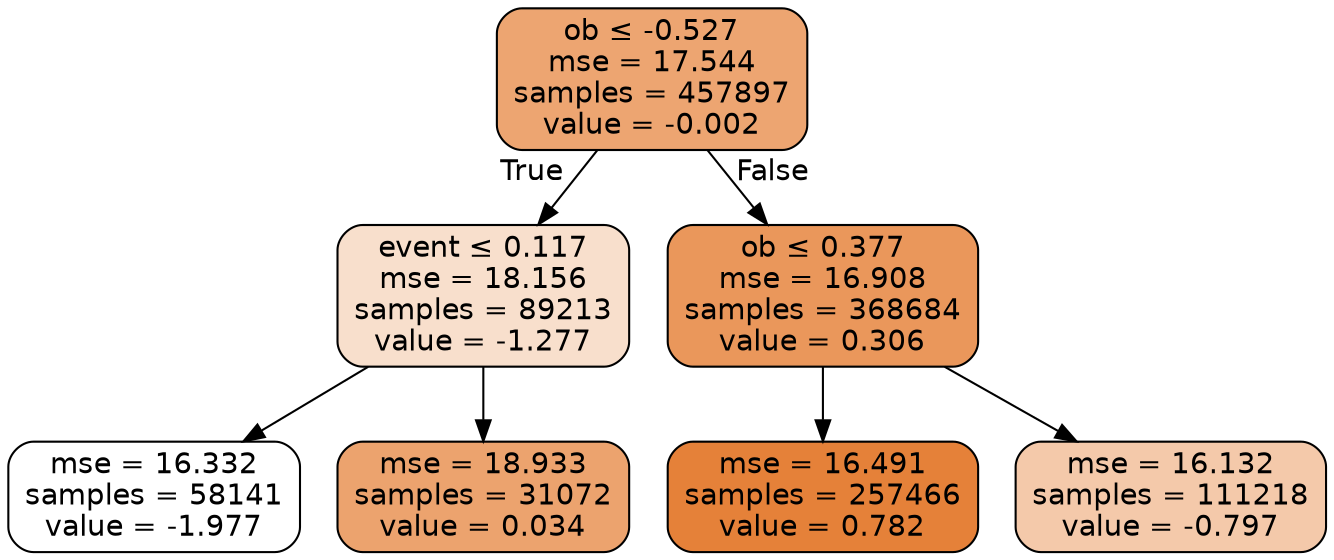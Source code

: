 digraph Tree {
node [shape=box, style="filled, rounded", color="black", fontname=helvetica] ;
edge [fontname=helvetica] ;
0 [label=<ob &le; -0.527<br/>mse = 17.544<br/>samples = 457897<br/>value = -0.002>, fillcolor="#e58139b6"] ;
1 [label=<event &le; 0.117<br/>mse = 18.156<br/>samples = 89213<br/>value = -1.277>, fillcolor="#e5813941"] ;
0 -> 1 [labeldistance=2.5, labelangle=45, headlabel="True"] ;
2 [label=<mse = 16.332<br/>samples = 58141<br/>value = -1.977>, fillcolor="#e5813900"] ;
1 -> 2 ;
3 [label=<mse = 18.933<br/>samples = 31072<br/>value = 0.034>, fillcolor="#e58139ba"] ;
1 -> 3 ;
4 [label=<ob &le; 0.377<br/>mse = 16.908<br/>samples = 368684<br/>value = 0.306>, fillcolor="#e58139d3"] ;
0 -> 4 [labeldistance=2.5, labelangle=-45, headlabel="False"] ;
5 [label=<mse = 16.491<br/>samples = 257466<br/>value = 0.782>, fillcolor="#e58139ff"] ;
4 -> 5 ;
6 [label=<mse = 16.132<br/>samples = 111218<br/>value = -0.797>, fillcolor="#e581396d"] ;
4 -> 6 ;
}